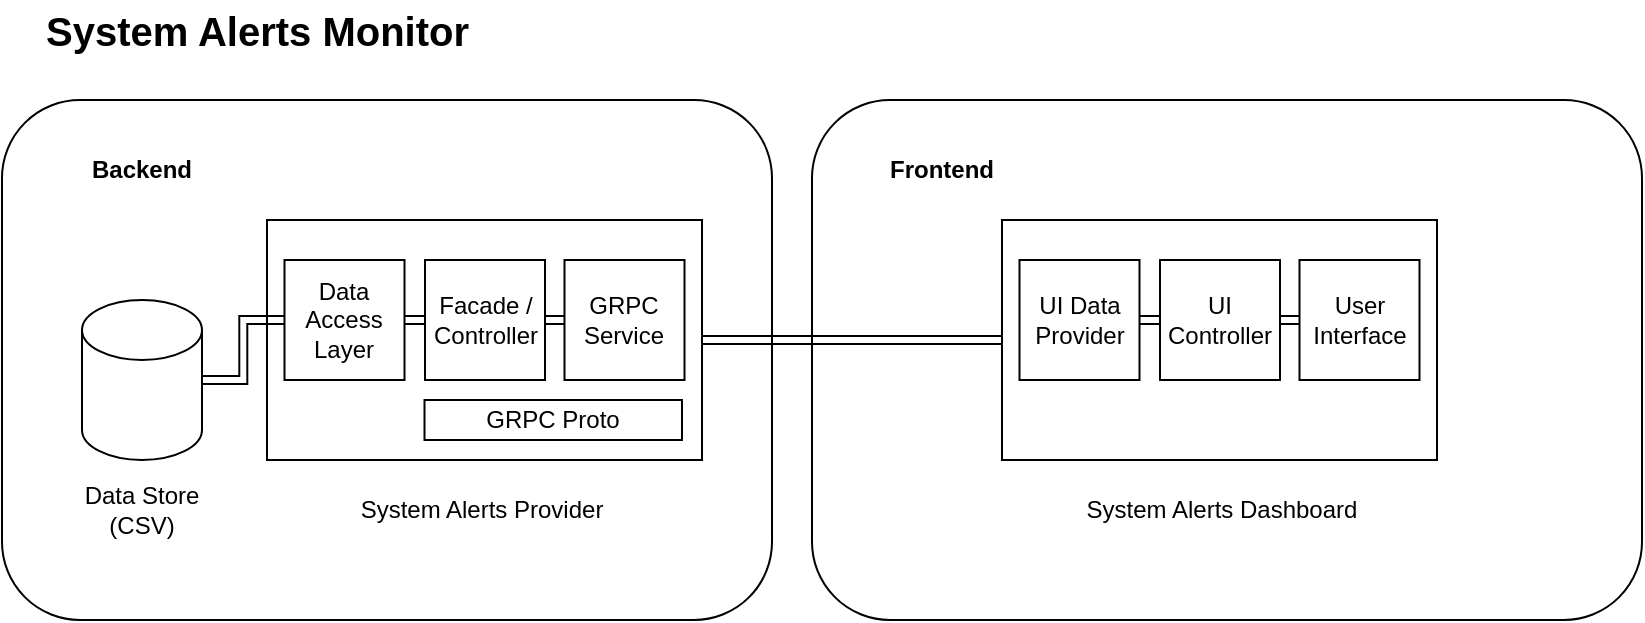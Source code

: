 <mxfile version="25.0.3">
  <diagram name="Page-1" id="ReNJk7NX-_TtPisOy264">
    <mxGraphModel dx="1393" dy="763" grid="1" gridSize="10" guides="1" tooltips="1" connect="1" arrows="1" fold="1" page="1" pageScale="1" pageWidth="850" pageHeight="1100" math="0" shadow="0">
      <root>
        <mxCell id="0" />
        <mxCell id="1" parent="0" />
        <mxCell id="YaJswgmTLhJrF4u2VCsB-1" value="" style="rounded=1;whiteSpace=wrap;html=1;" vertex="1" parent="1">
          <mxGeometry x="425" y="80" width="415" height="260" as="geometry" />
        </mxCell>
        <mxCell id="YaJswgmTLhJrF4u2VCsB-2" value="" style="rounded=1;whiteSpace=wrap;html=1;" vertex="1" parent="1">
          <mxGeometry x="20" y="80" width="385" height="260" as="geometry" />
        </mxCell>
        <mxCell id="YaJswgmTLhJrF4u2VCsB-3" value="Backend" style="text;html=1;align=center;verticalAlign=middle;whiteSpace=wrap;rounded=0;fontStyle=1" vertex="1" parent="1">
          <mxGeometry x="60" y="100" width="60" height="30" as="geometry" />
        </mxCell>
        <mxCell id="YaJswgmTLhJrF4u2VCsB-4" value="Frontend" style="text;html=1;align=center;verticalAlign=middle;whiteSpace=wrap;rounded=0;fontStyle=1" vertex="1" parent="1">
          <mxGeometry x="460" y="100" width="60" height="30" as="geometry" />
        </mxCell>
        <mxCell id="YaJswgmTLhJrF4u2VCsB-5" value="" style="shape=cylinder3;whiteSpace=wrap;html=1;boundedLbl=1;backgroundOutline=1;size=15;" vertex="1" parent="1">
          <mxGeometry x="60" y="180" width="60" height="80" as="geometry" />
        </mxCell>
        <mxCell id="YaJswgmTLhJrF4u2VCsB-6" value="Data Store&lt;div&gt;(CSV)&lt;/div&gt;" style="text;html=1;align=center;verticalAlign=middle;whiteSpace=wrap;rounded=0;" vertex="1" parent="1">
          <mxGeometry x="60" y="270" width="60" height="30" as="geometry" />
        </mxCell>
        <mxCell id="YaJswgmTLhJrF4u2VCsB-7" value="" style="rounded=0;whiteSpace=wrap;html=1;" vertex="1" parent="1">
          <mxGeometry x="152.5" y="140" width="217.5" height="120" as="geometry" />
        </mxCell>
        <mxCell id="YaJswgmTLhJrF4u2VCsB-8" value="System Alerts Provider" style="text;html=1;align=center;verticalAlign=middle;whiteSpace=wrap;rounded=0;" vertex="1" parent="1">
          <mxGeometry x="150" y="270" width="220" height="30" as="geometry" />
        </mxCell>
        <mxCell id="YaJswgmTLhJrF4u2VCsB-9" value="GRPC&lt;div&gt;Service&lt;/div&gt;" style="rounded=0;whiteSpace=wrap;html=1;" vertex="1" parent="1">
          <mxGeometry x="301.25" y="160" width="60" height="60" as="geometry" />
        </mxCell>
        <mxCell id="YaJswgmTLhJrF4u2VCsB-14" style="edgeStyle=orthogonalEdgeStyle;rounded=0;orthogonalLoop=1;jettySize=auto;html=1;exitX=1;exitY=0.5;exitDx=0;exitDy=0;entryX=0;entryY=0.5;entryDx=0;entryDy=0;shape=link;" edge="1" parent="1" source="YaJswgmTLhJrF4u2VCsB-10" target="YaJswgmTLhJrF4u2VCsB-11">
          <mxGeometry relative="1" as="geometry" />
        </mxCell>
        <mxCell id="YaJswgmTLhJrF4u2VCsB-10" value="Data Access&lt;div&gt;Layer&lt;/div&gt;" style="rounded=0;whiteSpace=wrap;html=1;" vertex="1" parent="1">
          <mxGeometry x="161.25" y="160" width="60" height="60" as="geometry" />
        </mxCell>
        <mxCell id="YaJswgmTLhJrF4u2VCsB-15" style="edgeStyle=orthogonalEdgeStyle;rounded=0;orthogonalLoop=1;jettySize=auto;html=1;exitX=1;exitY=0.5;exitDx=0;exitDy=0;entryX=0;entryY=0.5;entryDx=0;entryDy=0;shape=link;" edge="1" parent="1" source="YaJswgmTLhJrF4u2VCsB-11" target="YaJswgmTLhJrF4u2VCsB-9">
          <mxGeometry relative="1" as="geometry" />
        </mxCell>
        <mxCell id="YaJswgmTLhJrF4u2VCsB-11" value="Facade / Controller" style="rounded=0;whiteSpace=wrap;html=1;" vertex="1" parent="1">
          <mxGeometry x="231.5" y="160" width="60" height="60" as="geometry" />
        </mxCell>
        <mxCell id="YaJswgmTLhJrF4u2VCsB-12" value="GRPC Proto" style="rounded=0;whiteSpace=wrap;html=1;" vertex="1" parent="1">
          <mxGeometry x="231.25" y="230" width="128.75" height="20" as="geometry" />
        </mxCell>
        <mxCell id="YaJswgmTLhJrF4u2VCsB-13" style="edgeStyle=orthogonalEdgeStyle;rounded=0;orthogonalLoop=1;jettySize=auto;html=1;entryX=1;entryY=0.5;entryDx=0;entryDy=0;entryPerimeter=0;shape=link;" edge="1" parent="1" source="YaJswgmTLhJrF4u2VCsB-10" target="YaJswgmTLhJrF4u2VCsB-5">
          <mxGeometry relative="1" as="geometry" />
        </mxCell>
        <mxCell id="YaJswgmTLhJrF4u2VCsB-26" style="edgeStyle=orthogonalEdgeStyle;rounded=0;orthogonalLoop=1;jettySize=auto;html=1;exitX=0;exitY=0.5;exitDx=0;exitDy=0;entryX=1;entryY=0.5;entryDx=0;entryDy=0;shape=link;" edge="1" parent="1" source="YaJswgmTLhJrF4u2VCsB-18" target="YaJswgmTLhJrF4u2VCsB-7">
          <mxGeometry relative="1" as="geometry" />
        </mxCell>
        <mxCell id="YaJswgmTLhJrF4u2VCsB-18" value="" style="rounded=0;whiteSpace=wrap;html=1;" vertex="1" parent="1">
          <mxGeometry x="520" y="140" width="217.5" height="120" as="geometry" />
        </mxCell>
        <mxCell id="YaJswgmTLhJrF4u2VCsB-20" value="User Interface" style="rounded=0;whiteSpace=wrap;html=1;" vertex="1" parent="1">
          <mxGeometry x="668.75" y="160" width="60" height="60" as="geometry" />
        </mxCell>
        <mxCell id="YaJswgmTLhJrF4u2VCsB-21" style="edgeStyle=orthogonalEdgeStyle;rounded=0;orthogonalLoop=1;jettySize=auto;html=1;exitX=1;exitY=0.5;exitDx=0;exitDy=0;entryX=0;entryY=0.5;entryDx=0;entryDy=0;shape=link;" edge="1" parent="1" source="YaJswgmTLhJrF4u2VCsB-22" target="YaJswgmTLhJrF4u2VCsB-24">
          <mxGeometry relative="1" as="geometry" />
        </mxCell>
        <mxCell id="YaJswgmTLhJrF4u2VCsB-22" value="UI Data Provider" style="rounded=0;whiteSpace=wrap;html=1;" vertex="1" parent="1">
          <mxGeometry x="528.75" y="160" width="60" height="60" as="geometry" />
        </mxCell>
        <mxCell id="YaJswgmTLhJrF4u2VCsB-23" style="edgeStyle=orthogonalEdgeStyle;rounded=0;orthogonalLoop=1;jettySize=auto;html=1;exitX=1;exitY=0.5;exitDx=0;exitDy=0;entryX=0;entryY=0.5;entryDx=0;entryDy=0;shape=link;" edge="1" parent="1" source="YaJswgmTLhJrF4u2VCsB-24" target="YaJswgmTLhJrF4u2VCsB-20">
          <mxGeometry relative="1" as="geometry" />
        </mxCell>
        <mxCell id="YaJswgmTLhJrF4u2VCsB-24" value="UI Controller" style="rounded=0;whiteSpace=wrap;html=1;" vertex="1" parent="1">
          <mxGeometry x="599" y="160" width="60" height="60" as="geometry" />
        </mxCell>
        <mxCell id="YaJswgmTLhJrF4u2VCsB-27" value="System Alerts Monitor" style="text;html=1;align=left;verticalAlign=middle;whiteSpace=wrap;rounded=0;fontSize=20;fontStyle=1" vertex="1" parent="1">
          <mxGeometry x="40" y="30" width="320" height="30" as="geometry" />
        </mxCell>
        <mxCell id="YaJswgmTLhJrF4u2VCsB-28" value="System Alerts Dashboard" style="text;html=1;align=center;verticalAlign=middle;whiteSpace=wrap;rounded=0;" vertex="1" parent="1">
          <mxGeometry x="520" y="270" width="220" height="30" as="geometry" />
        </mxCell>
      </root>
    </mxGraphModel>
  </diagram>
</mxfile>
